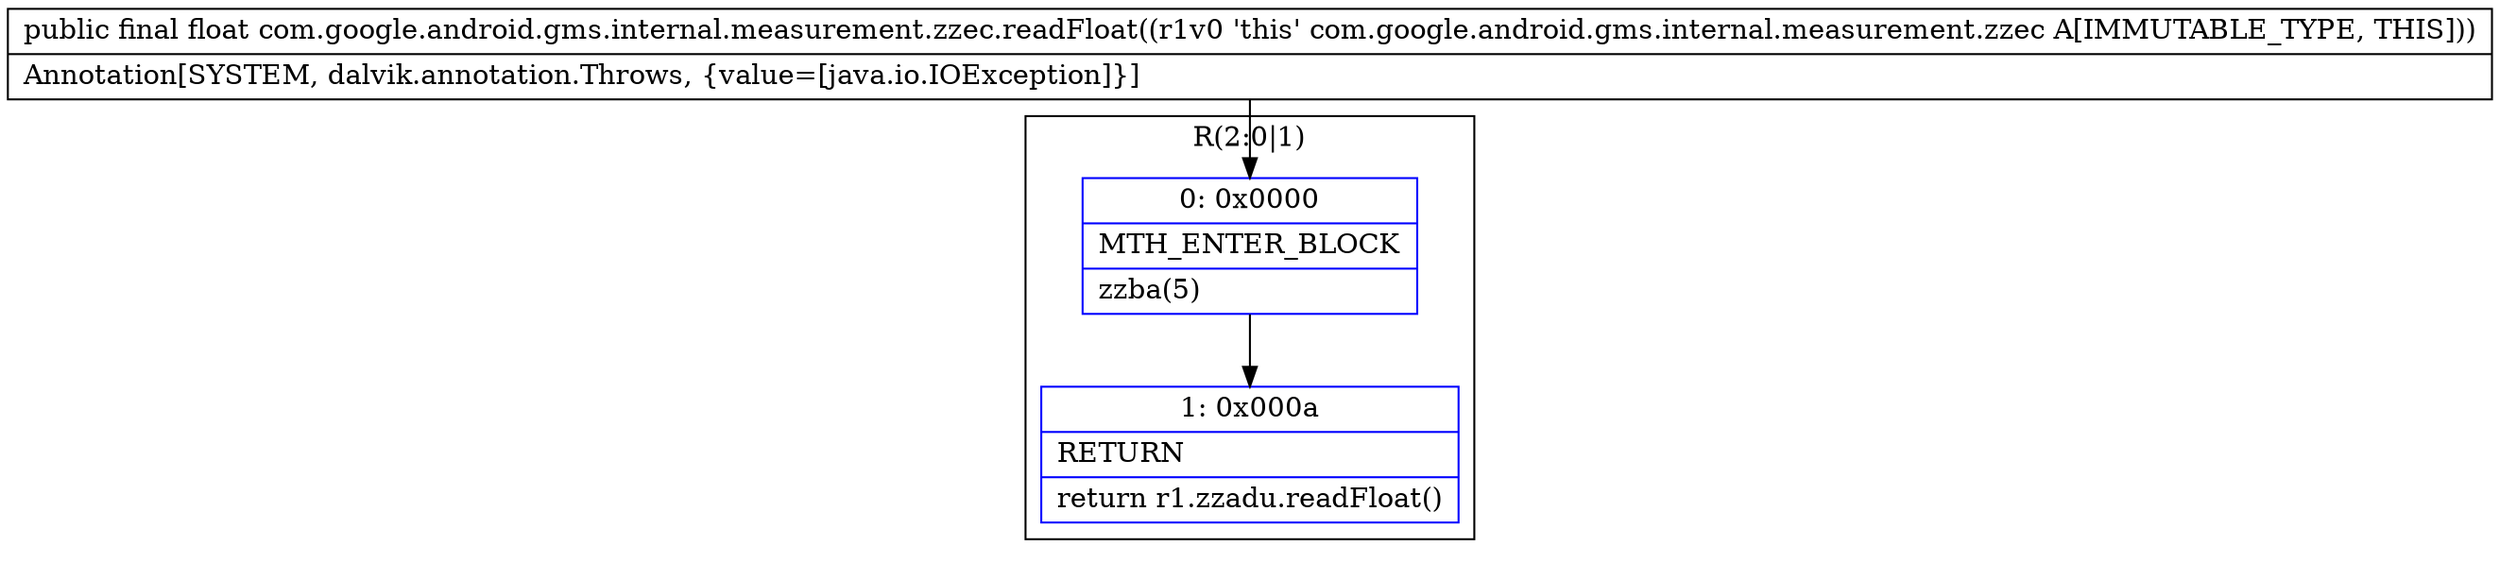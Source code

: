 digraph "CFG forcom.google.android.gms.internal.measurement.zzec.readFloat()F" {
subgraph cluster_Region_742179177 {
label = "R(2:0|1)";
node [shape=record,color=blue];
Node_0 [shape=record,label="{0\:\ 0x0000|MTH_ENTER_BLOCK\l|zzba(5)\l}"];
Node_1 [shape=record,label="{1\:\ 0x000a|RETURN\l|return r1.zzadu.readFloat()\l}"];
}
MethodNode[shape=record,label="{public final float com.google.android.gms.internal.measurement.zzec.readFloat((r1v0 'this' com.google.android.gms.internal.measurement.zzec A[IMMUTABLE_TYPE, THIS]))  | Annotation[SYSTEM, dalvik.annotation.Throws, \{value=[java.io.IOException]\}]\l}"];
MethodNode -> Node_0;
Node_0 -> Node_1;
}

